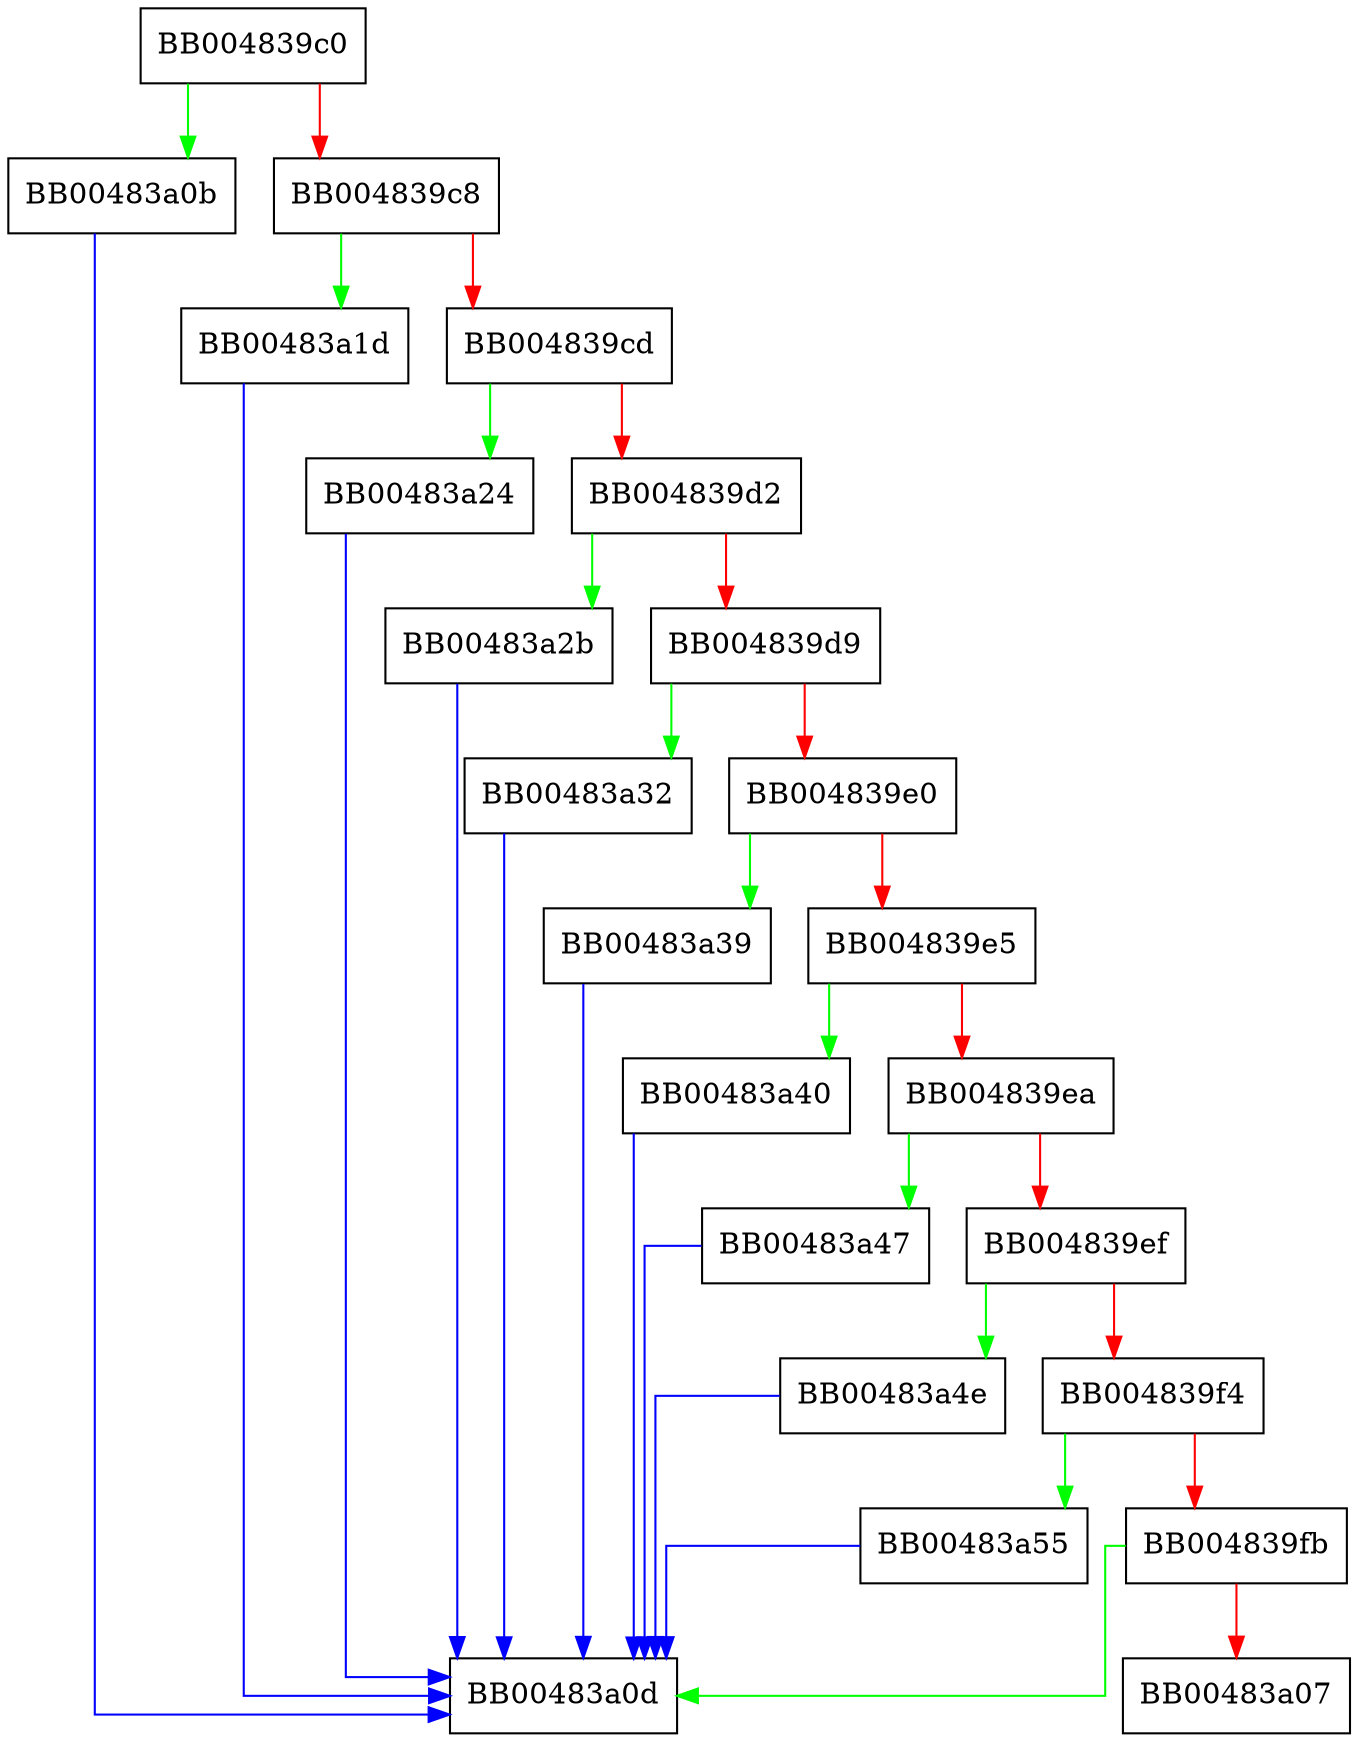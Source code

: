 digraph SSL_CIPHER_get_kx_nid {
  node [shape="box"];
  graph [splines=ortho];
  BB004839c0 -> BB00483a0b [color="green"];
  BB004839c0 -> BB004839c8 [color="red"];
  BB004839c8 -> BB00483a1d [color="green"];
  BB004839c8 -> BB004839cd [color="red"];
  BB004839cd -> BB00483a24 [color="green"];
  BB004839cd -> BB004839d2 [color="red"];
  BB004839d2 -> BB00483a2b [color="green"];
  BB004839d2 -> BB004839d9 [color="red"];
  BB004839d9 -> BB00483a32 [color="green"];
  BB004839d9 -> BB004839e0 [color="red"];
  BB004839e0 -> BB00483a39 [color="green"];
  BB004839e0 -> BB004839e5 [color="red"];
  BB004839e5 -> BB00483a40 [color="green"];
  BB004839e5 -> BB004839ea [color="red"];
  BB004839ea -> BB00483a47 [color="green"];
  BB004839ea -> BB004839ef [color="red"];
  BB004839ef -> BB00483a4e [color="green"];
  BB004839ef -> BB004839f4 [color="red"];
  BB004839f4 -> BB00483a55 [color="green"];
  BB004839f4 -> BB004839fb [color="red"];
  BB004839fb -> BB00483a0d [color="green"];
  BB004839fb -> BB00483a07 [color="red"];
  BB00483a0b -> BB00483a0d [color="blue"];
  BB00483a1d -> BB00483a0d [color="blue"];
  BB00483a24 -> BB00483a0d [color="blue"];
  BB00483a2b -> BB00483a0d [color="blue"];
  BB00483a32 -> BB00483a0d [color="blue"];
  BB00483a39 -> BB00483a0d [color="blue"];
  BB00483a40 -> BB00483a0d [color="blue"];
  BB00483a47 -> BB00483a0d [color="blue"];
  BB00483a4e -> BB00483a0d [color="blue"];
  BB00483a55 -> BB00483a0d [color="blue"];
}